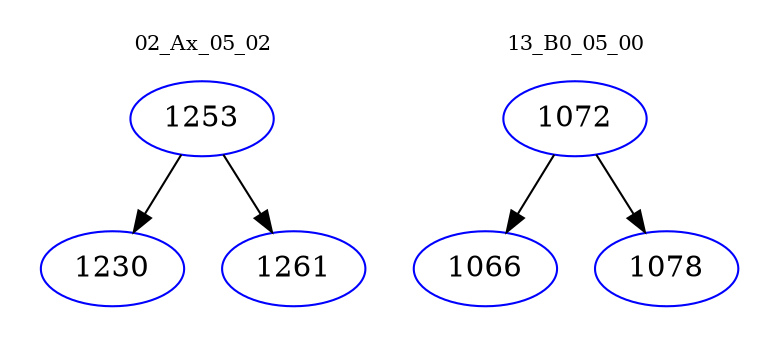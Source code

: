 digraph{
subgraph cluster_0 {
color = white
label = "02_Ax_05_02";
fontsize=10;
T0_1253 [label="1253", color="blue"]
T0_1253 -> T0_1230 [color="black"]
T0_1230 [label="1230", color="blue"]
T0_1253 -> T0_1261 [color="black"]
T0_1261 [label="1261", color="blue"]
}
subgraph cluster_1 {
color = white
label = "13_B0_05_00";
fontsize=10;
T1_1072 [label="1072", color="blue"]
T1_1072 -> T1_1066 [color="black"]
T1_1066 [label="1066", color="blue"]
T1_1072 -> T1_1078 [color="black"]
T1_1078 [label="1078", color="blue"]
}
}
